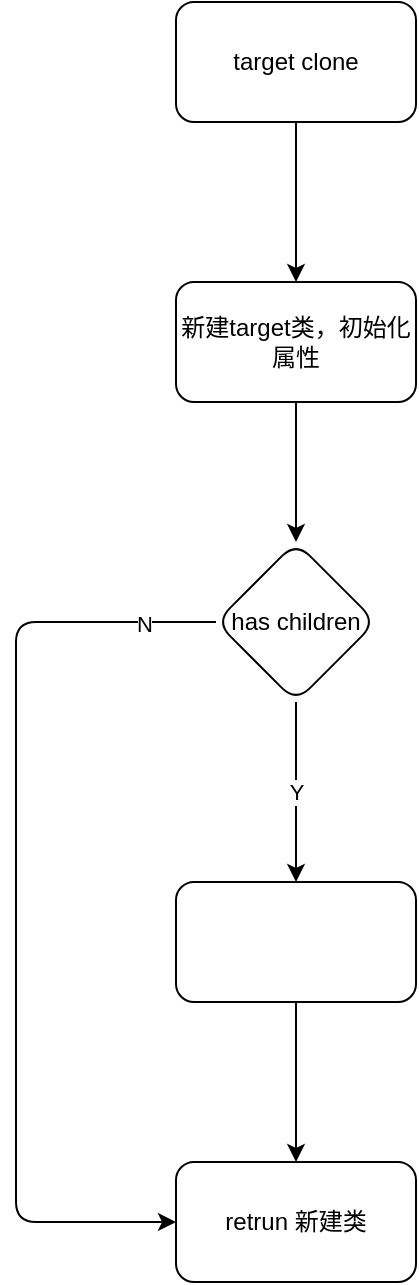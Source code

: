<mxfile>
    <diagram id="Wvzze5USAz_WtcmyXgWX" name="第 1 页">
        <mxGraphModel dx="842" dy="784" grid="1" gridSize="10" guides="1" tooltips="1" connect="1" arrows="1" fold="1" page="1" pageScale="1" pageWidth="2339" pageHeight="3300" math="0" shadow="0">
            <root>
                <mxCell id="0"/>
                <mxCell id="1" parent="0"/>
                <mxCell id="4" value="" style="edgeStyle=none;html=1;" edge="1" parent="1" source="2" target="3">
                    <mxGeometry relative="1" as="geometry"/>
                </mxCell>
                <mxCell id="2" value="target clone" style="rounded=1;whiteSpace=wrap;html=1;" vertex="1" parent="1">
                    <mxGeometry x="250" y="110" width="120" height="60" as="geometry"/>
                </mxCell>
                <mxCell id="28" style="edgeStyle=none;html=1;entryX=0.5;entryY=0;entryDx=0;entryDy=0;" edge="1" parent="1" source="3" target="6">
                    <mxGeometry relative="1" as="geometry"/>
                </mxCell>
                <mxCell id="3" value="新建target类，初始化属性" style="whiteSpace=wrap;html=1;rounded=1;" vertex="1" parent="1">
                    <mxGeometry x="250" y="250" width="120" height="60" as="geometry"/>
                </mxCell>
                <mxCell id="9" value="Y" style="edgeStyle=none;html=1;" edge="1" parent="1" source="6" target="8">
                    <mxGeometry relative="1" as="geometry"/>
                </mxCell>
                <mxCell id="13" style="edgeStyle=none;html=1;exitX=0;exitY=0.5;exitDx=0;exitDy=0;" edge="1" parent="1" source="6" target="11">
                    <mxGeometry relative="1" as="geometry">
                        <Array as="points">
                            <mxPoint x="170" y="420"/>
                            <mxPoint x="170" y="720"/>
                        </Array>
                    </mxGeometry>
                </mxCell>
                <mxCell id="14" value="N" style="edgeLabel;html=1;align=center;verticalAlign=middle;resizable=0;points=[];" vertex="1" connectable="0" parent="13">
                    <mxGeometry x="-0.85" y="1" relative="1" as="geometry">
                        <mxPoint as="offset"/>
                    </mxGeometry>
                </mxCell>
                <mxCell id="6" value="has children" style="rhombus;whiteSpace=wrap;html=1;rounded=1;" vertex="1" parent="1">
                    <mxGeometry x="270" y="380" width="80" height="80" as="geometry"/>
                </mxCell>
                <mxCell id="12" value="" style="edgeStyle=none;html=1;" edge="1" parent="1" source="8" target="11">
                    <mxGeometry relative="1" as="geometry"/>
                </mxCell>
                <mxCell id="8" value="" style="whiteSpace=wrap;html=1;rounded=1;" vertex="1" parent="1">
                    <mxGeometry x="250" y="550" width="120" height="60" as="geometry"/>
                </mxCell>
                <mxCell id="11" value="retrun 新建类" style="whiteSpace=wrap;html=1;rounded=1;" vertex="1" parent="1">
                    <mxGeometry x="250" y="690" width="120" height="60" as="geometry"/>
                </mxCell>
            </root>
        </mxGraphModel>
    </diagram>
</mxfile>